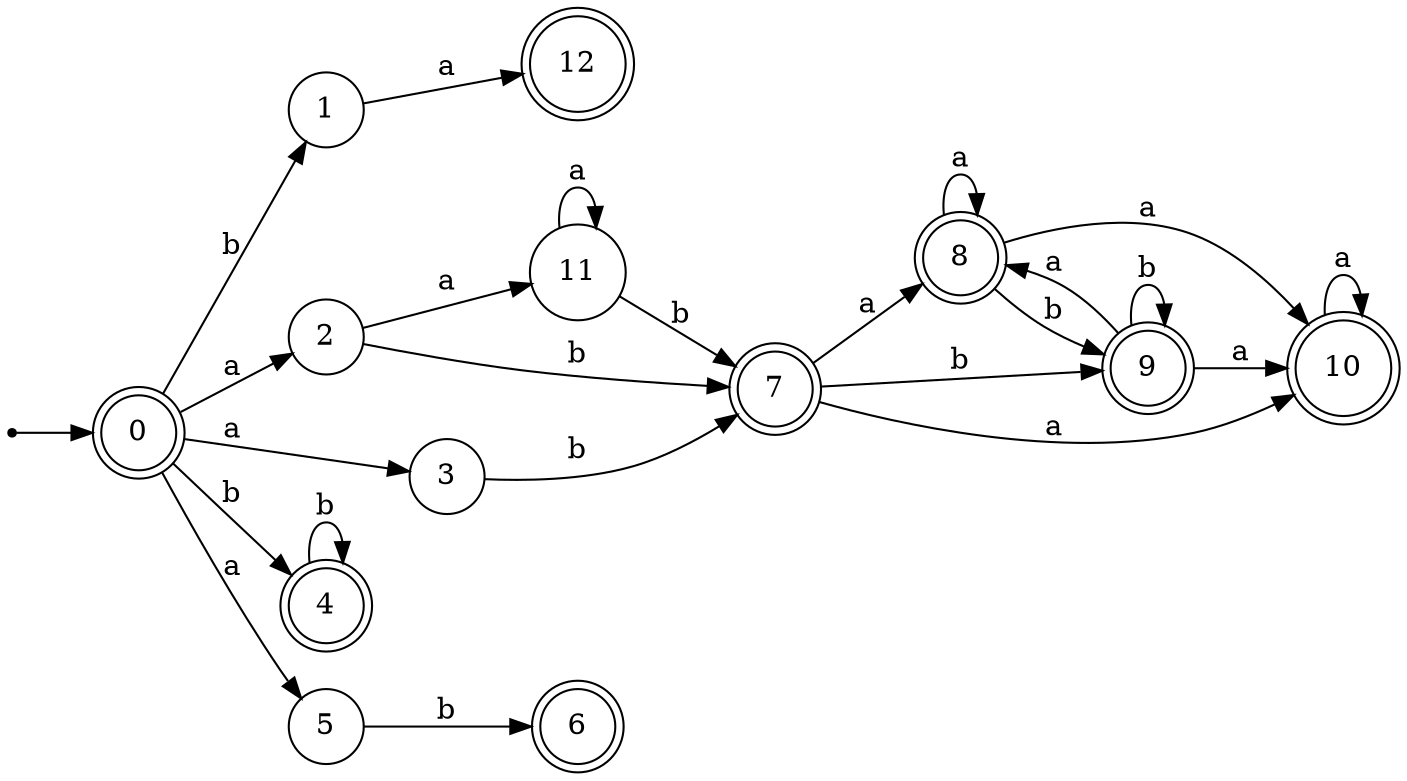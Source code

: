 digraph finite_state_machine {
rankdir=LR;
size="20,20";
node [shape = point]; "dummy0"
node [shape = doublecircle]; "0";"dummy0" -> "0";
node [shape = circle]; "1";
node [shape = circle]; "2";
node [shape = circle]; "3";
node [shape = doublecircle]; "4";node [shape = circle]; "5";
node [shape = doublecircle]; "6";node [shape = doublecircle]; "7";node [shape = doublecircle]; "8";node [shape = doublecircle]; "9";node [shape = doublecircle]; "10";node [shape = circle]; "11";
node [shape = doublecircle]; "12";"0" -> "1" [label = "b"];
 "0" -> "4" [label = "b"];
 "0" -> "2" [label = "a"];
 "0" -> "3" [label = "a"];
 "0" -> "5" [label = "a"];
 "5" -> "6" [label = "b"];
 "4" -> "4" [label = "b"];
 "3" -> "7" [label = "b"];
 "7" -> "8" [label = "a"];
 "7" -> "10" [label = "a"];
 "7" -> "9" [label = "b"];
 "10" -> "10" [label = "a"];
 "9" -> "9" [label = "b"];
 "9" -> "8" [label = "a"];
 "9" -> "10" [label = "a"];
 "8" -> "8" [label = "a"];
 "8" -> "10" [label = "a"];
 "8" -> "9" [label = "b"];
 "2" -> "11" [label = "a"];
 "2" -> "7" [label = "b"];
 "11" -> "11" [label = "a"];
 "11" -> "7" [label = "b"];
 "1" -> "12" [label = "a"];
 }
